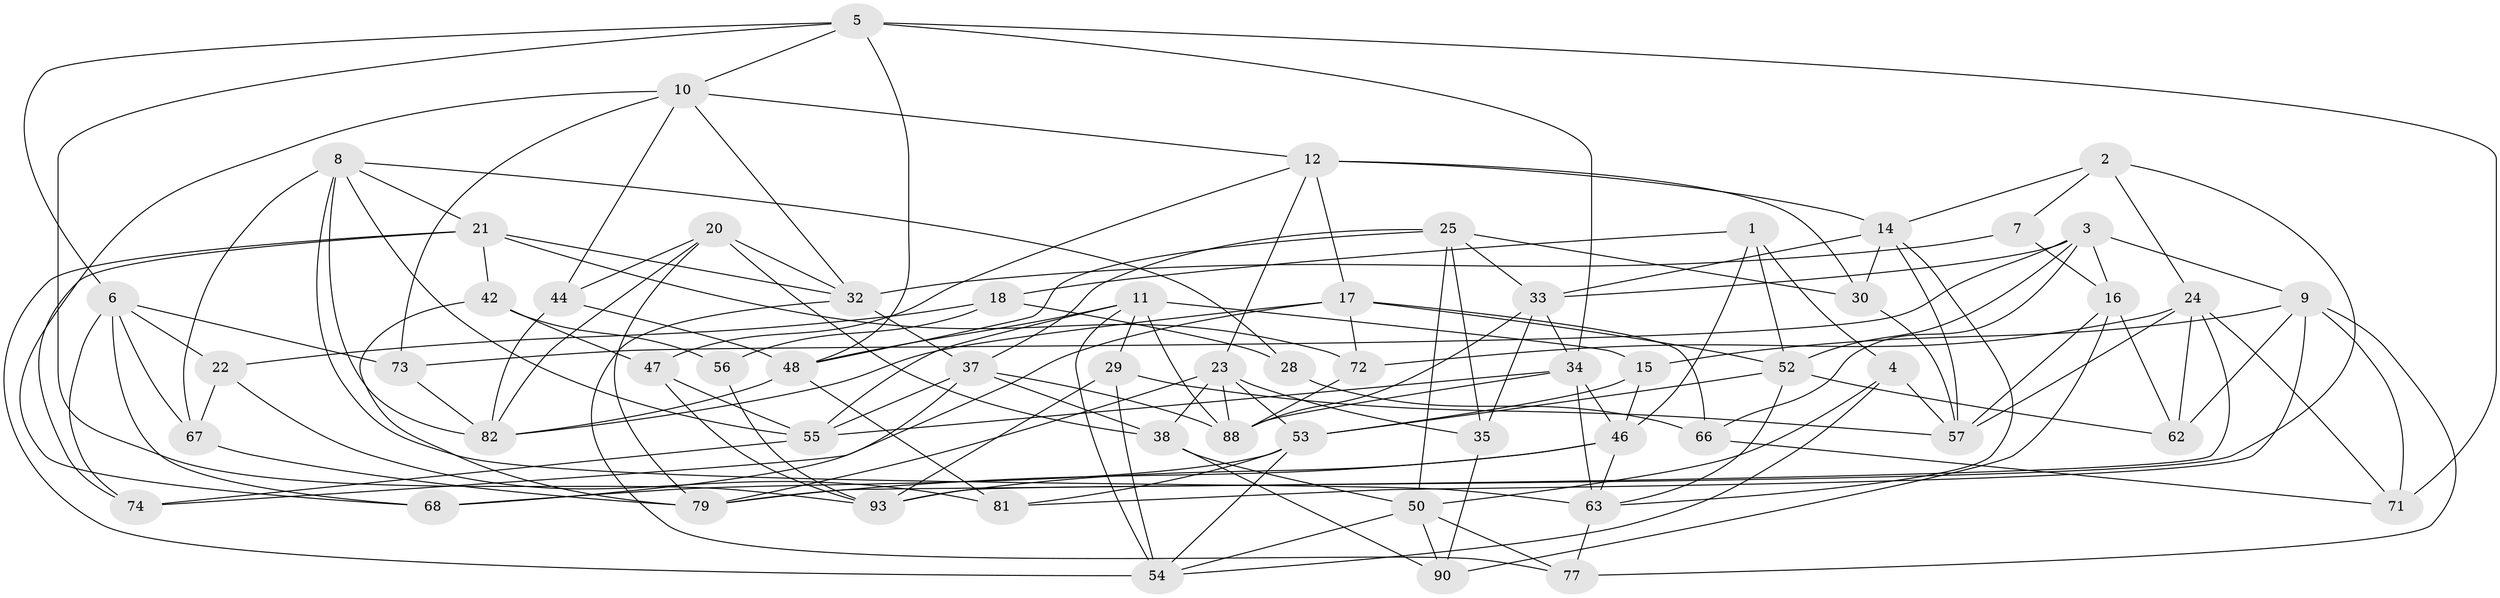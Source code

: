 // original degree distribution, {4: 1.0}
// Generated by graph-tools (version 1.1) at 2025/42/03/06/25 10:42:19]
// undirected, 60 vertices, 151 edges
graph export_dot {
graph [start="1"]
  node [color=gray90,style=filled];
  1;
  2;
  3 [super="+40"];
  4;
  5 [super="+83"];
  6 [super="+13"];
  7;
  8 [super="+78"];
  9 [super="+91"];
  10 [super="+84"];
  11 [super="+26"];
  12 [super="+39"];
  14 [super="+27"];
  15;
  16 [super="+19"];
  17 [super="+43"];
  18 [super="+59"];
  20 [super="+31"];
  21 [super="+60"];
  22;
  23 [super="+58"];
  24 [super="+36"];
  25 [super="+41"];
  28;
  29;
  30;
  32 [super="+80"];
  33 [super="+89"];
  34 [super="+45"];
  35;
  37 [super="+49"];
  38 [super="+61"];
  42;
  44;
  46 [super="+51"];
  47;
  48 [super="+87"];
  50 [super="+65"];
  52 [super="+64"];
  53 [super="+69"];
  54 [super="+85"];
  55 [super="+75"];
  56;
  57 [super="+76"];
  62;
  63 [super="+70"];
  66;
  67;
  68;
  71;
  72;
  73;
  74;
  77;
  79 [super="+95"];
  81;
  82 [super="+86"];
  88 [super="+92"];
  90;
  93 [super="+94"];
  1 -- 4;
  1 -- 46;
  1 -- 18;
  1 -- 52;
  2 -- 7;
  2 -- 24;
  2 -- 93;
  2 -- 14;
  3 -- 73;
  3 -- 16;
  3 -- 33;
  3 -- 66;
  3 -- 9;
  3 -- 52;
  4 -- 57;
  4 -- 54;
  4 -- 50;
  5 -- 93;
  5 -- 34;
  5 -- 48;
  5 -- 71;
  5 -- 6;
  5 -- 10;
  6 -- 22;
  6 -- 74;
  6 -- 67;
  6 -- 73;
  6 -- 68;
  7 -- 16 [weight=2];
  7 -- 32;
  8 -- 21;
  8 -- 28;
  8 -- 63;
  8 -- 82;
  8 -- 67;
  8 -- 55;
  9 -- 81;
  9 -- 62;
  9 -- 71;
  9 -- 77;
  9 -- 15;
  10 -- 12;
  10 -- 44;
  10 -- 73;
  10 -- 32;
  10 -- 68;
  11 -- 29;
  11 -- 88;
  11 -- 15;
  11 -- 55;
  11 -- 48;
  11 -- 54;
  12 -- 17;
  12 -- 47;
  12 -- 30;
  12 -- 14;
  12 -- 23;
  14 -- 57;
  14 -- 33;
  14 -- 63;
  14 -- 30;
  15 -- 46;
  15 -- 53;
  16 -- 57;
  16 -- 90;
  16 -- 62;
  17 -- 74;
  17 -- 66;
  17 -- 72;
  17 -- 52;
  17 -- 82;
  18 -- 22;
  18 -- 56 [weight=2];
  18 -- 28 [weight=2];
  20 -- 44;
  20 -- 32;
  20 -- 82;
  20 -- 38 [weight=2];
  20 -- 79;
  21 -- 72;
  21 -- 42;
  21 -- 32;
  21 -- 74;
  21 -- 54;
  22 -- 81;
  22 -- 67;
  23 -- 38;
  23 -- 79;
  23 -- 88;
  23 -- 35;
  23 -- 53;
  24 -- 79;
  24 -- 72;
  24 -- 62;
  24 -- 71;
  24 -- 57;
  25 -- 48;
  25 -- 35;
  25 -- 37;
  25 -- 30;
  25 -- 33;
  25 -- 50;
  28 -- 66;
  29 -- 57;
  29 -- 93;
  29 -- 54;
  30 -- 57;
  32 -- 37;
  32 -- 77;
  33 -- 88;
  33 -- 34;
  33 -- 35;
  34 -- 55;
  34 -- 63;
  34 -- 46;
  34 -- 88;
  35 -- 90;
  37 -- 38;
  37 -- 68;
  37 -- 88;
  37 -- 55;
  38 -- 50;
  38 -- 90;
  42 -- 47;
  42 -- 56;
  42 -- 79;
  44 -- 82;
  44 -- 48;
  46 -- 79;
  46 -- 93;
  46 -- 63;
  47 -- 93;
  47 -- 55;
  48 -- 81;
  48 -- 82;
  50 -- 77;
  50 -- 90;
  50 -- 54;
  52 -- 63;
  52 -- 62;
  52 -- 53;
  53 -- 54;
  53 -- 68;
  53 -- 81;
  55 -- 74;
  56 -- 93;
  63 -- 77;
  66 -- 71;
  67 -- 79;
  72 -- 88;
  73 -- 82;
}
